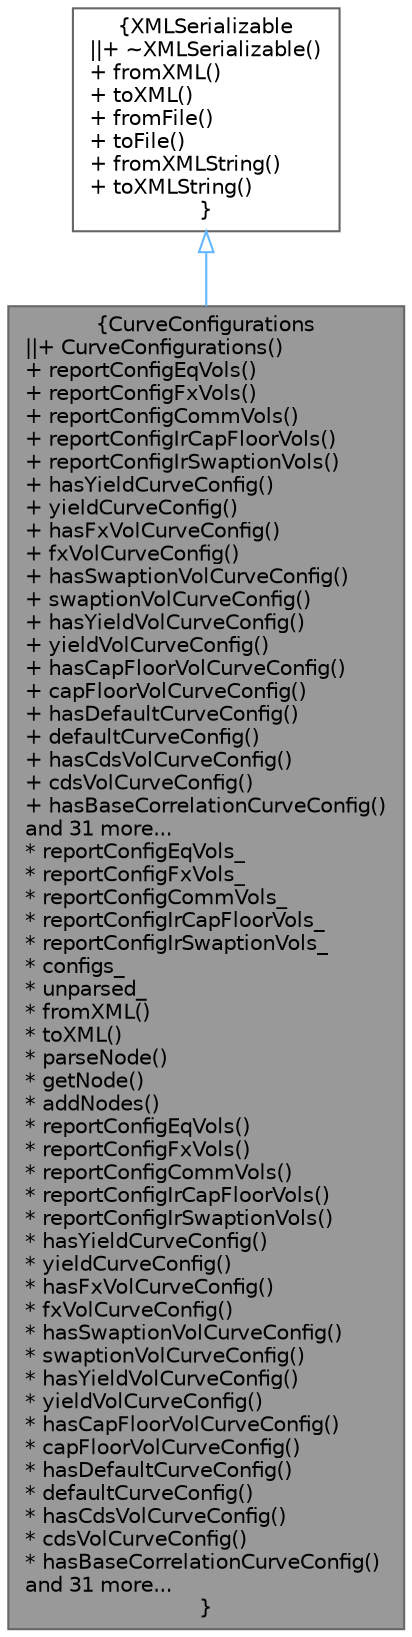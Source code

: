 digraph "CurveConfigurations"
{
 // INTERACTIVE_SVG=YES
 // LATEX_PDF_SIZE
  bgcolor="transparent";
  edge [fontname=Helvetica,fontsize=10,labelfontname=Helvetica,labelfontsize=10];
  node [fontname=Helvetica,fontsize=10,shape=box,height=0.2,width=0.4];
  Node1 [label="{CurveConfigurations\n||+ CurveConfigurations()\l+ reportConfigEqVols()\l+ reportConfigFxVols()\l+ reportConfigCommVols()\l+ reportConfigIrCapFloorVols()\l+ reportConfigIrSwaptionVols()\l+ hasYieldCurveConfig()\l+ yieldCurveConfig()\l+ hasFxVolCurveConfig()\l+ fxVolCurveConfig()\l+ hasSwaptionVolCurveConfig()\l+ swaptionVolCurveConfig()\l+ hasYieldVolCurveConfig()\l+ yieldVolCurveConfig()\l+ hasCapFloorVolCurveConfig()\l+ capFloorVolCurveConfig()\l+ hasDefaultCurveConfig()\l+ defaultCurveConfig()\l+ hasCdsVolCurveConfig()\l+ cdsVolCurveConfig()\l+ hasBaseCorrelationCurveConfig()\land 31 more...\l* reportConfigEqVols_\l* reportConfigFxVols_\l* reportConfigCommVols_\l* reportConfigIrCapFloorVols_\l* reportConfigIrSwaptionVols_\l* configs_\l* unparsed_\l* fromXML()\l* toXML()\l* parseNode()\l* getNode()\l* addNodes()\l* reportConfigEqVols()\l* reportConfigFxVols()\l* reportConfigCommVols()\l* reportConfigIrCapFloorVols()\l* reportConfigIrSwaptionVols()\l* hasYieldCurveConfig()\l* yieldCurveConfig()\l* hasFxVolCurveConfig()\l* fxVolCurveConfig()\l* hasSwaptionVolCurveConfig()\l* swaptionVolCurveConfig()\l* hasYieldVolCurveConfig()\l* yieldVolCurveConfig()\l* hasCapFloorVolCurveConfig()\l* capFloorVolCurveConfig()\l* hasDefaultCurveConfig()\l* defaultCurveConfig()\l* hasCdsVolCurveConfig()\l* cdsVolCurveConfig()\l* hasBaseCorrelationCurveConfig()\land 31 more...\l}",height=0.2,width=0.4,color="gray40", fillcolor="grey60", style="filled", fontcolor="black",tooltip="Container class for all Curve Configurations."];
  Node2 -> Node1 [dir="back",color="steelblue1",style="solid",arrowtail="onormal"];
  Node2 [label="{XMLSerializable\n||+ ~XMLSerializable()\l+ fromXML()\l+ toXML()\l+ fromFile()\l+ toFile()\l+ fromXMLString()\l+ toXMLString()\l}",height=0.2,width=0.4,color="gray40", fillcolor="white", style="filled",URL="$classore_1_1data_1_1_x_m_l_serializable.html",tooltip="Base class for all serializable classes."];
}
